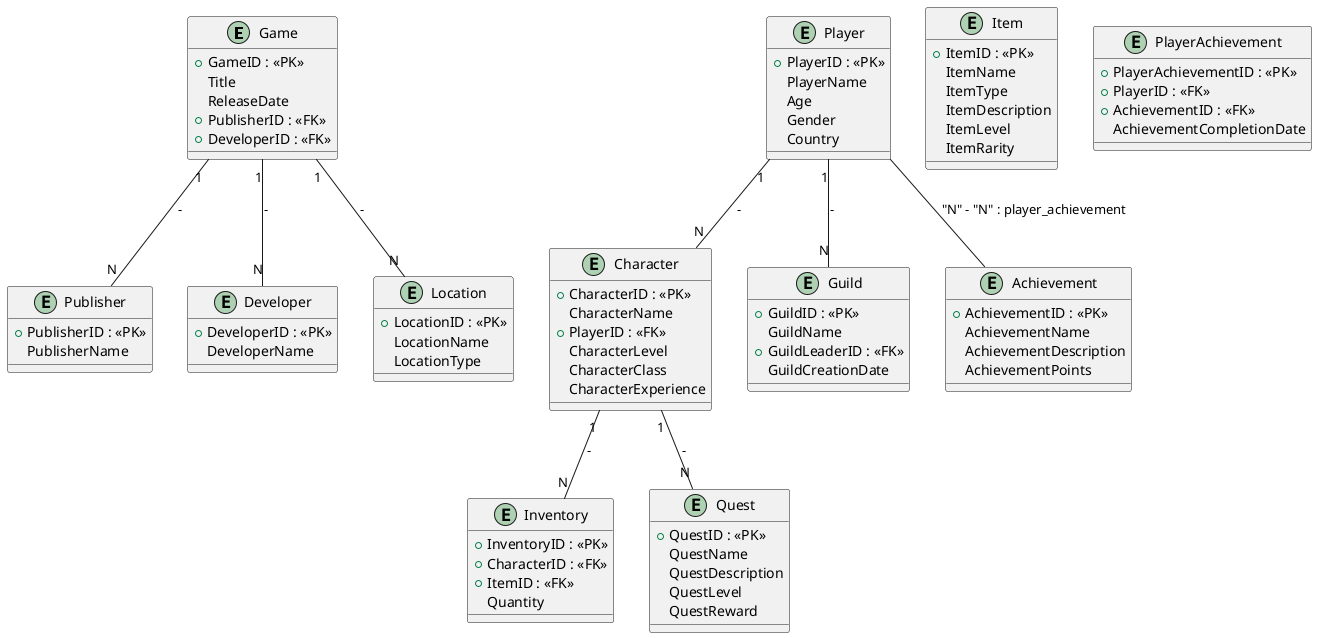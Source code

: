 @startuml Normalized_ER_Diagram

!define ENTITY entity
!define PK <<PK>>
!define FK <<FK>>

' Entities
ENTITY "Game" AS game {
  +GameID : PK
  Title
  ReleaseDate
  +PublisherID : FK
  +DeveloperID : FK
}

ENTITY "Publisher" AS publisher {
  +PublisherID : PK
  PublisherName
}

ENTITY "Developer" AS developer {
  +DeveloperID : PK
  DeveloperName
}

ENTITY "Player" AS player {
  +PlayerID : PK
  PlayerName
  Age
  Gender
  Country
}

ENTITY "Character" AS character {
  +CharacterID : PK
  CharacterName
  +PlayerID : FK
  CharacterLevel
  CharacterClass
  CharacterExperience
}

ENTITY "Guild" AS guild {
  +GuildID : PK
  GuildName
  +GuildLeaderID : FK
  GuildCreationDate
}

ENTITY "Item" AS item {
  +ItemID : PK
  ItemName
  ItemType
  ItemDescription
  ItemLevel
  ItemRarity
}

ENTITY "Inventory" AS inventory {
  +InventoryID : PK
  +CharacterID : FK
  +ItemID : FK
  Quantity
}

ENTITY "Quest" AS quest {
  +QuestID : PK
  QuestName
  QuestDescription
  QuestLevel
  QuestReward
}

ENTITY "Achievement" AS achievement {
  +AchievementID : PK
  AchievementName
  AchievementDescription
  AchievementPoints
}

ENTITY "PlayerAchievement" AS player_achievement {
  +PlayerAchievementID : PK
  +PlayerID : FK
  +AchievementID : FK
  AchievementCompletionDate
}

ENTITY "Location" AS location {
  +LocationID : PK
  LocationName
  LocationType
}

' Relationships
game -- publisher : "1" - "N"
game -- developer : "1" - "N"
player -- character : "1" - "N"
player -- guild : "1" - "N"
character -- inventory : "1" - "N"
character -- quest : "1" - "N"
player -- achievement : "N" - "N" : player_achievement
game -- location : "1" - "N"

@enduml
